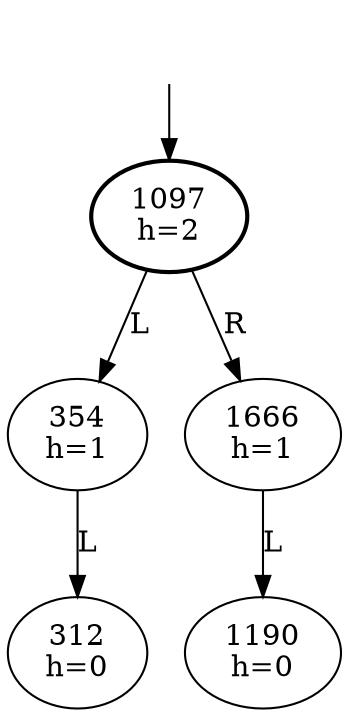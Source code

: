 digraph
 {
	Dummy [style=invis];
	Dummy -> 1097;
	1097 [penwidth=2];

	
      1097 [label="1097\nh=2"];

      1097 -> 354 [label="L"];
      354 [label="354\nh=1"];

      354 -> 312 [label="L"];
      312 [label="312\nh=0"];

      1097 -> 1666 [label="R"];
      1666 [label="1666\nh=1"];

      1666 -> 1190 [label="L"];
      1190 [label="1190\nh=0"];

}